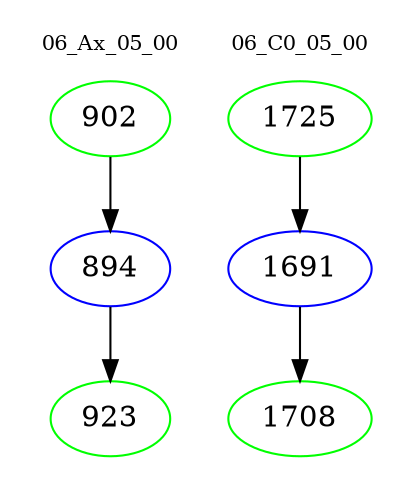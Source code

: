 digraph{
subgraph cluster_0 {
color = white
label = "06_Ax_05_00";
fontsize=10;
T0_902 [label="902", color="green"]
T0_902 -> T0_894 [color="black"]
T0_894 [label="894", color="blue"]
T0_894 -> T0_923 [color="black"]
T0_923 [label="923", color="green"]
}
subgraph cluster_1 {
color = white
label = "06_C0_05_00";
fontsize=10;
T1_1725 [label="1725", color="green"]
T1_1725 -> T1_1691 [color="black"]
T1_1691 [label="1691", color="blue"]
T1_1691 -> T1_1708 [color="black"]
T1_1708 [label="1708", color="green"]
}
}
